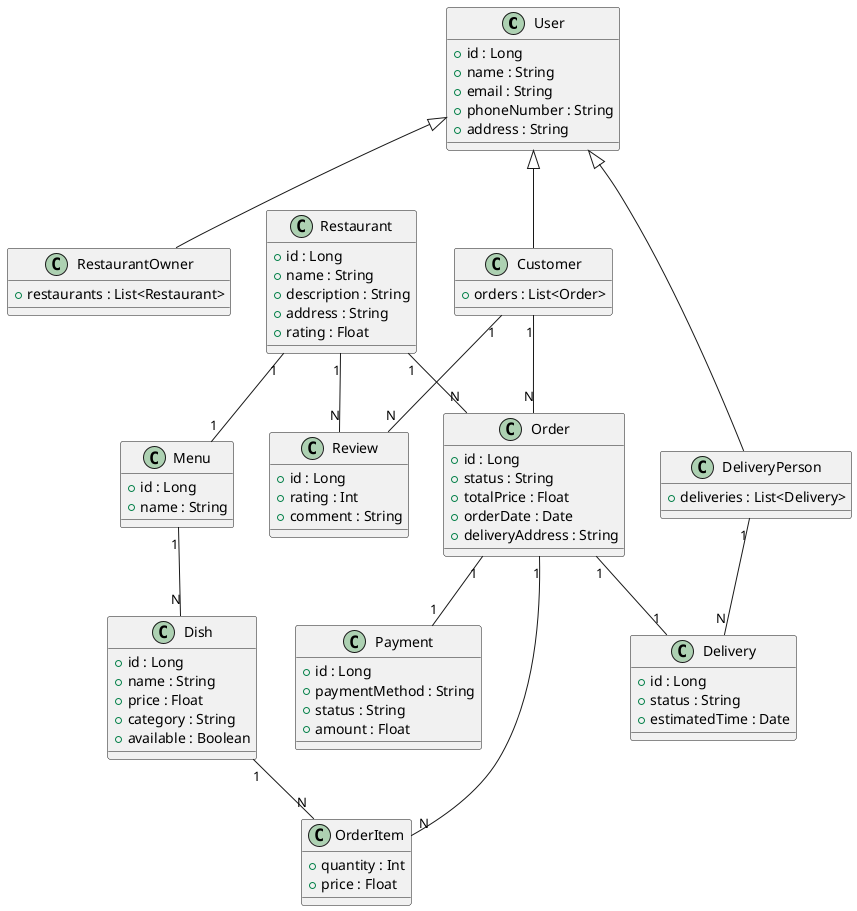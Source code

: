 @startuml
class User {
  + id : Long
  + name : String
  + email : String
  + phoneNumber : String
  + address : String
}

class Customer {
  + orders : List<Order>
}
class RestaurantOwner {
  + restaurants : List<Restaurant>
}
class DeliveryPerson {
  + deliveries : List<Delivery>
}

User <|-- Customer
User <|-- RestaurantOwner
User <|-- DeliveryPerson

class Restaurant {
  + id : Long
  + name : String
  + description : String
  + address : String
  + rating : Float
}

class Menu {
  + id : Long
  + name : String
}
Restaurant "1" -- "1" Menu

class Dish {
  + id : Long
  + name : String
  + price : Float
  + category : String
  + available : Boolean
}
Menu "1" -- "N" Dish

class Order {
  + id : Long
  + status : String
  + totalPrice : Float
  + orderDate : Date
  + deliveryAddress : String
}
Customer "1" -- "N" Order
Restaurant "1" -- "N" Order

class OrderItem {
  + quantity : Int
  + price : Float
}
Order "1" -- "N" OrderItem
Dish "1" -- "N" OrderItem

class Payment {
  + id : Long
  + paymentMethod : String
  + status : String
  + amount : Float
}
Order "1" -- "1" Payment

class Review {
  + id : Long
  + rating : Int
  + comment : String
}
Customer "1" -- "N" Review
Restaurant "1" -- "N" Review

class Delivery {
  + id : Long
  + status : String
  + estimatedTime : Date
}
Order "1" -- "1" Delivery
DeliveryPerson "1" -- "N" Delivery
@enduml